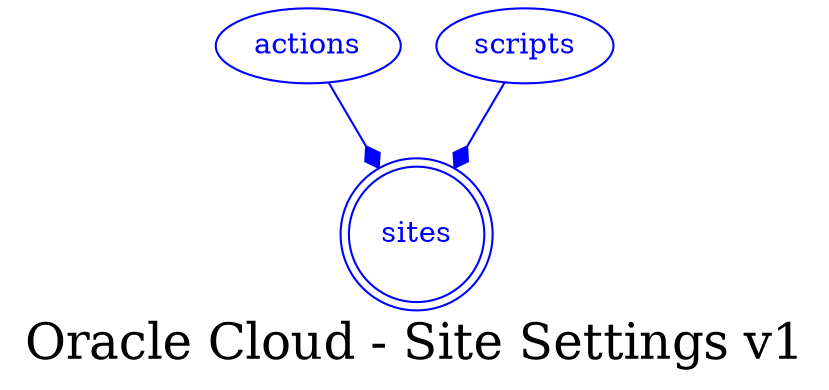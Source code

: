 digraph LexiconGraph {
graph[label="Oracle Cloud - Site Settings v1", fontsize=24]
splines=true
"sites" [color=blue, fontcolor=blue, shape=doublecircle]
"actions" -> "sites" [color=blue, fontcolor=blue, arrowhead=diamond, arrowtail=none]
"actions" [color=blue, fontcolor=blue, shape=ellipse]
"scripts" -> "sites" [color=blue, fontcolor=blue, arrowhead=diamond, arrowtail=none]
"scripts" [color=blue, fontcolor=blue, shape=ellipse]
}
